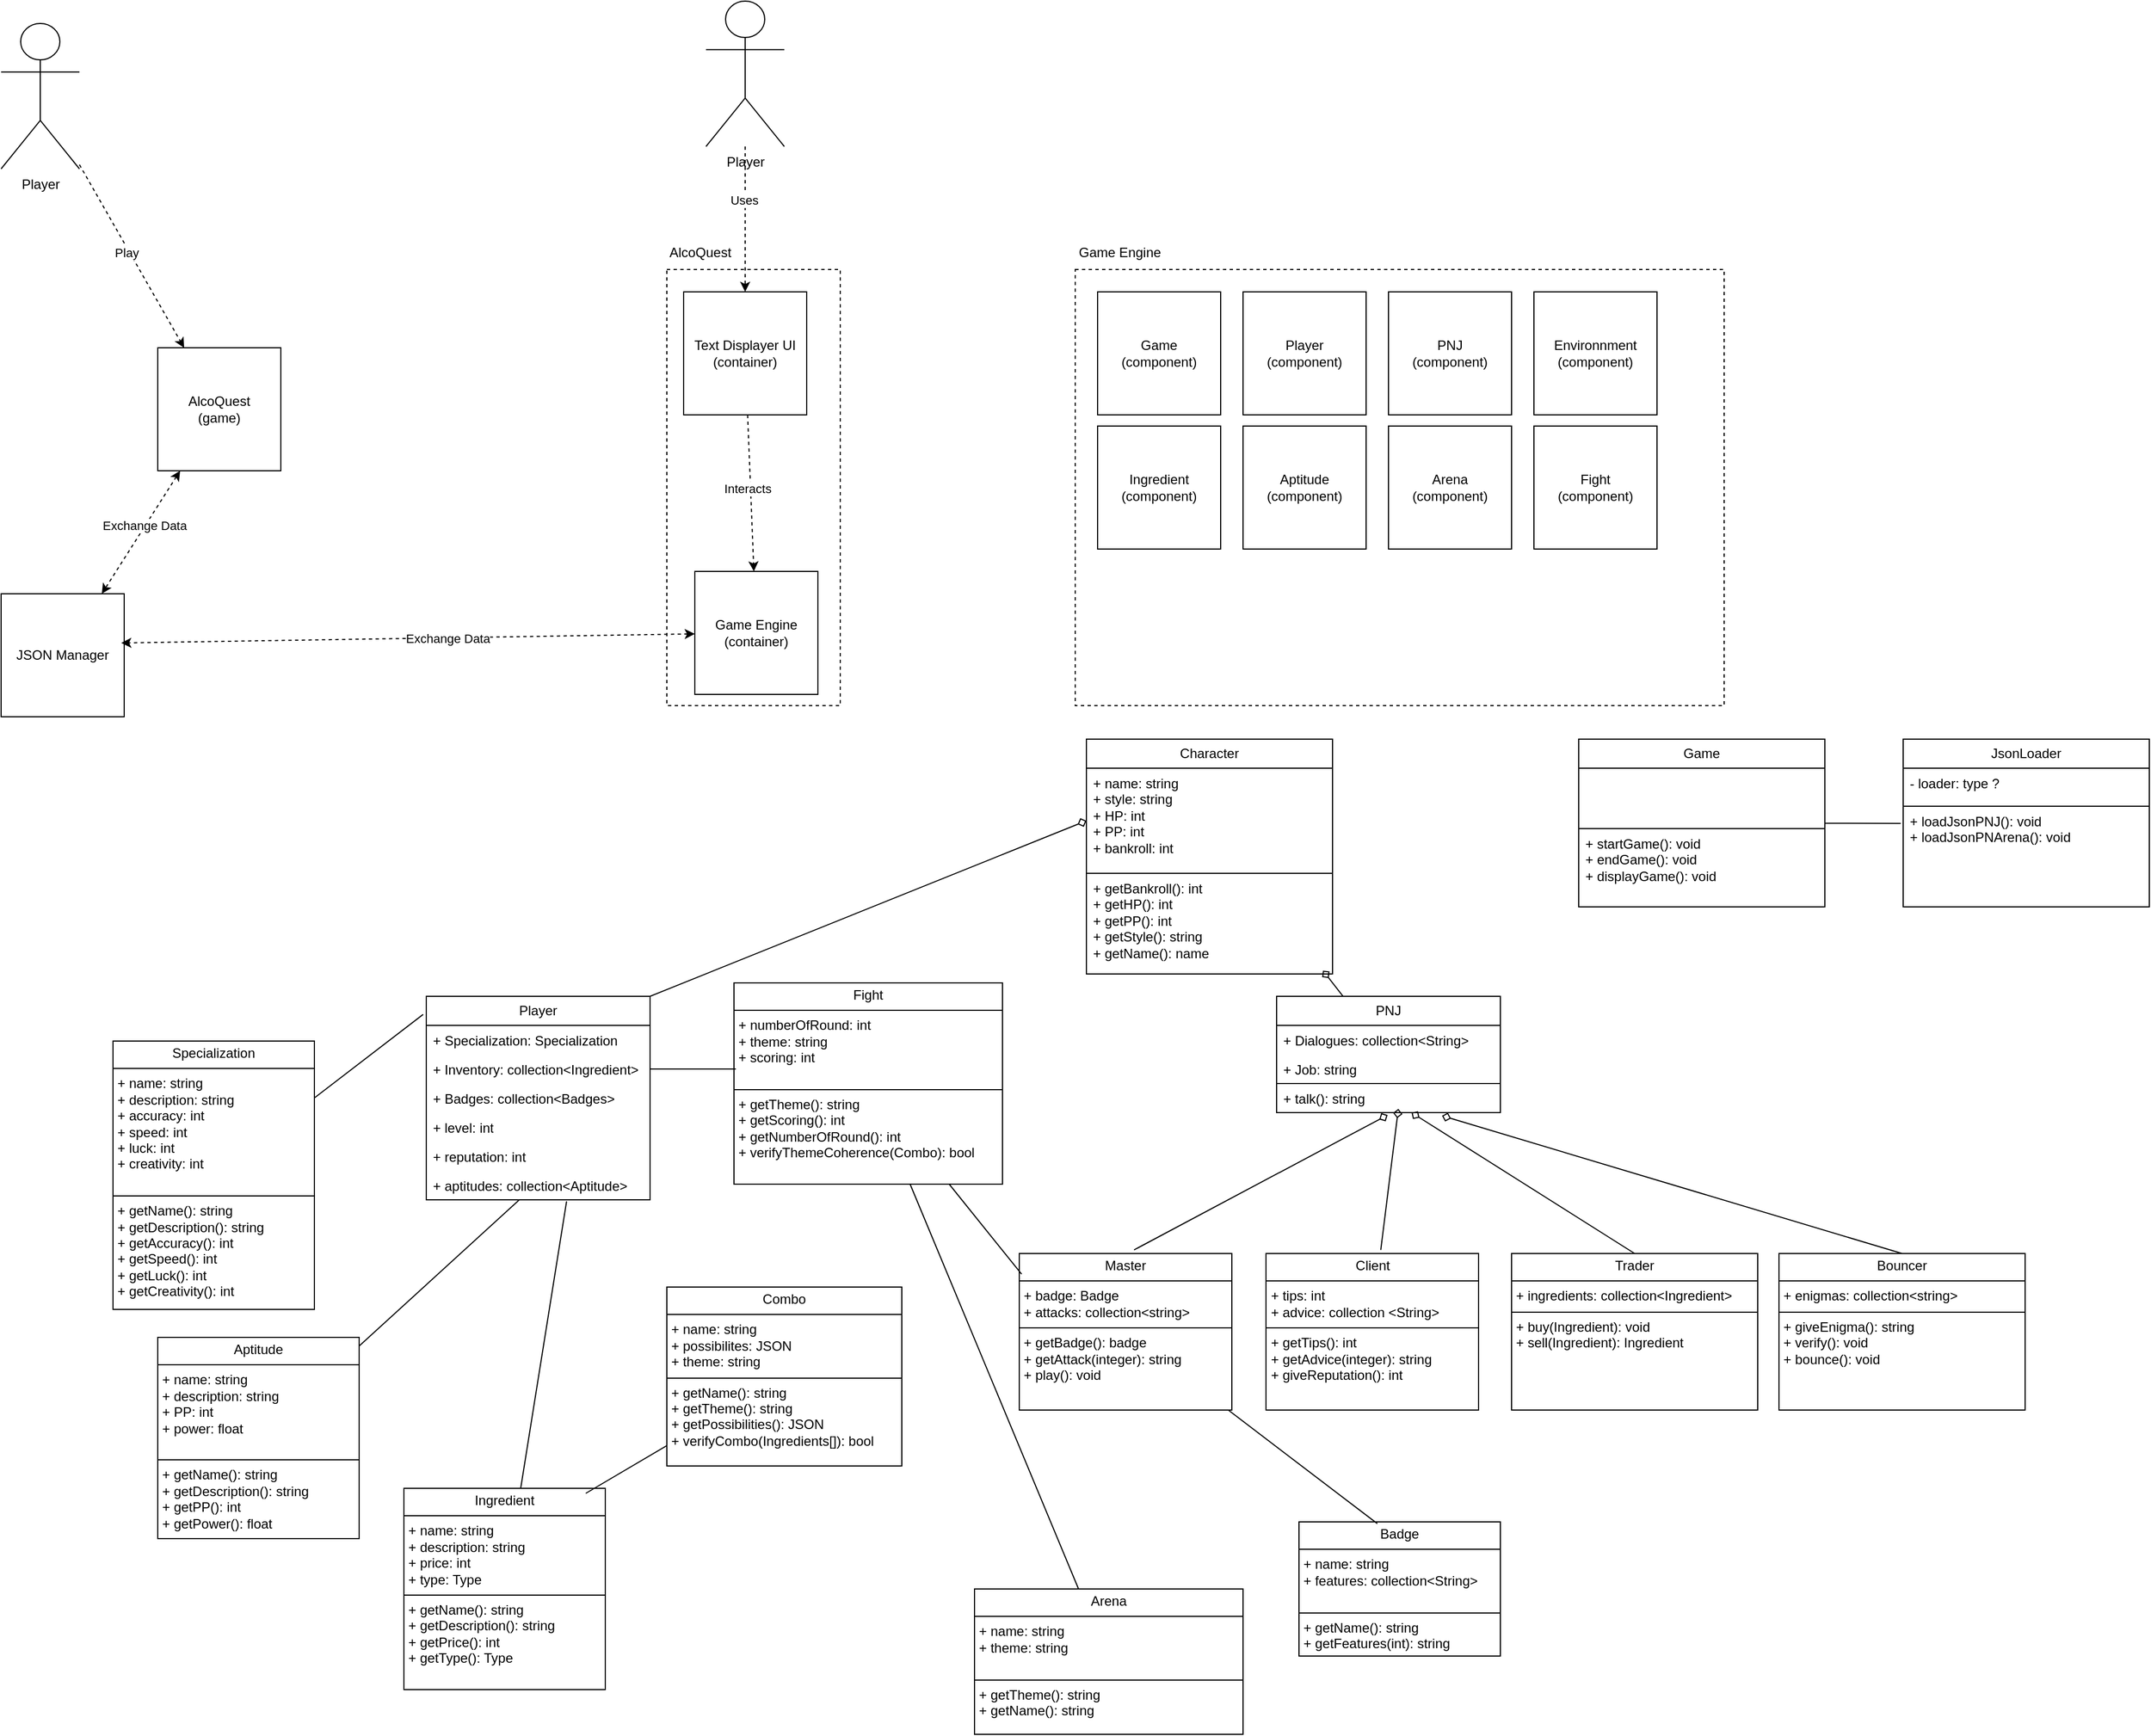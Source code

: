 <mxfile version="26.0.12">
  <diagram name="Page-1" id="5f0bae14-7c28-e335-631c-24af17079c00">
    <mxGraphModel dx="3585" dy="1960" grid="1" gridSize="10" guides="1" tooltips="1" connect="1" arrows="1" fold="1" page="1" pageScale="1" pageWidth="1100" pageHeight="850" background="none" math="0" shadow="0">
      <root>
        <mxCell id="0" />
        <mxCell id="1" parent="0" />
        <mxCell id="gI3xQYmYV_6_grRqF8g4-20" value="" style="rounded=0;whiteSpace=wrap;html=1;dashed=1;fillColor=none;" parent="1" vertex="1">
          <mxGeometry x="765" y="320" width="155" height="390" as="geometry" />
        </mxCell>
        <mxCell id="gI3xQYmYV_6_grRqF8g4-14" style="rounded=0;orthogonalLoop=1;jettySize=auto;html=1;dashed=1;startArrow=classic;startFill=1;" parent="1" source="gI3xQYmYV_6_grRqF8g4-1" target="gI3xQYmYV_6_grRqF8g4-12" edge="1">
          <mxGeometry relative="1" as="geometry" />
        </mxCell>
        <mxCell id="gI3xQYmYV_6_grRqF8g4-17" value="Exchange Data" style="edgeLabel;html=1;align=center;verticalAlign=middle;resizable=0;points=[];" parent="gI3xQYmYV_6_grRqF8g4-14" vertex="1" connectable="0">
          <mxGeometry x="-0.111" y="-1" relative="1" as="geometry">
            <mxPoint as="offset" />
          </mxGeometry>
        </mxCell>
        <mxCell id="gI3xQYmYV_6_grRqF8g4-16" style="rounded=0;orthogonalLoop=1;jettySize=auto;html=1;entryX=0.5;entryY=0;entryDx=0;entryDy=0;dashed=1;" parent="1" source="gI3xQYmYV_6_grRqF8g4-19" target="gI3xQYmYV_6_grRqF8g4-15" edge="1">
          <mxGeometry relative="1" as="geometry" />
        </mxCell>
        <mxCell id="gI3xQYmYV_6_grRqF8g4-18" value="Uses" style="edgeLabel;html=1;align=center;verticalAlign=middle;resizable=0;points=[];" parent="gI3xQYmYV_6_grRqF8g4-16" vertex="1" connectable="0">
          <mxGeometry x="-0.272" y="-1" relative="1" as="geometry">
            <mxPoint as="offset" />
          </mxGeometry>
        </mxCell>
        <mxCell id="gI3xQYmYV_6_grRqF8g4-1" value="AlcoQuest&lt;div&gt;(game)&lt;/div&gt;" style="whiteSpace=wrap;html=1;aspect=fixed;" parent="1" vertex="1">
          <mxGeometry x="310" y="390" width="110" height="110" as="geometry" />
        </mxCell>
        <mxCell id="gI3xQYmYV_6_grRqF8g4-6" style="rounded=0;orthogonalLoop=1;jettySize=auto;html=1;dashed=1;" parent="1" source="gI3xQYmYV_6_grRqF8g4-2" target="gI3xQYmYV_6_grRqF8g4-1" edge="1">
          <mxGeometry relative="1" as="geometry" />
        </mxCell>
        <mxCell id="gI3xQYmYV_6_grRqF8g4-9" value="Play" style="edgeLabel;html=1;align=center;verticalAlign=middle;resizable=0;points=[];" parent="gI3xQYmYV_6_grRqF8g4-6" vertex="1" connectable="0">
          <mxGeometry x="-0.061" y="-3" relative="1" as="geometry">
            <mxPoint as="offset" />
          </mxGeometry>
        </mxCell>
        <mxCell id="gI3xQYmYV_6_grRqF8g4-2" value="Player" style="shape=umlActor;verticalLabelPosition=bottom;verticalAlign=top;html=1;fillColor=none;" parent="1" vertex="1">
          <mxGeometry x="170" y="100" width="70" height="130" as="geometry" />
        </mxCell>
        <mxCell id="gI3xQYmYV_6_grRqF8g4-12" value="JSON Manager" style="whiteSpace=wrap;html=1;aspect=fixed;" parent="1" vertex="1">
          <mxGeometry x="170" y="610" width="110" height="110" as="geometry" />
        </mxCell>
        <mxCell id="gI3xQYmYV_6_grRqF8g4-15" value="Text Displayer UI&lt;div&gt;(container)&lt;/div&gt;" style="whiteSpace=wrap;html=1;aspect=fixed;" parent="1" vertex="1">
          <mxGeometry x="780" y="340" width="110" height="110" as="geometry" />
        </mxCell>
        <mxCell id="gI3xQYmYV_6_grRqF8g4-19" value="Player" style="shape=umlActor;verticalLabelPosition=bottom;verticalAlign=top;html=1;fillColor=none;" parent="1" vertex="1">
          <mxGeometry x="800" y="80" width="70" height="130" as="geometry" />
        </mxCell>
        <mxCell id="gI3xQYmYV_6_grRqF8g4-26" value="Game Engine&lt;div&gt;(container)&lt;/div&gt;" style="whiteSpace=wrap;html=1;aspect=fixed;" parent="1" vertex="1">
          <mxGeometry x="790" y="590" width="110" height="110" as="geometry" />
        </mxCell>
        <mxCell id="gI3xQYmYV_6_grRqF8g4-27" value="AlcoQuest" style="text;html=1;align=center;verticalAlign=middle;whiteSpace=wrap;rounded=0;" parent="1" vertex="1">
          <mxGeometry x="765" y="290" width="60" height="30" as="geometry" />
        </mxCell>
        <mxCell id="gI3xQYmYV_6_grRqF8g4-29" style="rounded=0;orthogonalLoop=1;jettySize=auto;html=1;dashed=1;" parent="1" source="gI3xQYmYV_6_grRqF8g4-15" target="gI3xQYmYV_6_grRqF8g4-26" edge="1">
          <mxGeometry relative="1" as="geometry">
            <mxPoint x="910" y="390" as="sourcePoint" />
            <mxPoint x="1004" y="554" as="targetPoint" />
          </mxGeometry>
        </mxCell>
        <mxCell id="gI3xQYmYV_6_grRqF8g4-30" value="Interacts" style="edgeLabel;html=1;align=center;verticalAlign=middle;resizable=0;points=[];" parent="gI3xQYmYV_6_grRqF8g4-29" vertex="1" connectable="0">
          <mxGeometry x="-0.061" y="-3" relative="1" as="geometry">
            <mxPoint as="offset" />
          </mxGeometry>
        </mxCell>
        <mxCell id="gI3xQYmYV_6_grRqF8g4-37" style="rounded=0;orthogonalLoop=1;jettySize=auto;html=1;entryX=0.976;entryY=0.4;entryDx=0;entryDy=0;entryPerimeter=0;dashed=1;startArrow=classic;startFill=1;" parent="1" source="gI3xQYmYV_6_grRqF8g4-26" target="gI3xQYmYV_6_grRqF8g4-12" edge="1">
          <mxGeometry relative="1" as="geometry" />
        </mxCell>
        <mxCell id="gI3xQYmYV_6_grRqF8g4-38" value="Exchange Data" style="edgeLabel;html=1;align=center;verticalAlign=middle;resizable=0;points=[];" parent="gI3xQYmYV_6_grRqF8g4-37" vertex="1" connectable="0">
          <mxGeometry x="-0.138" relative="1" as="geometry">
            <mxPoint as="offset" />
          </mxGeometry>
        </mxCell>
        <mxCell id="gI3xQYmYV_6_grRqF8g4-40" value="" style="rounded=0;whiteSpace=wrap;html=1;dashed=1;fillColor=none;" parent="1" vertex="1">
          <mxGeometry x="1130" y="320" width="580" height="390" as="geometry" />
        </mxCell>
        <mxCell id="gI3xQYmYV_6_grRqF8g4-41" value="Game&lt;div&gt;(component&lt;span style=&quot;background-color: transparent;&quot;&gt;)&lt;/span&gt;&lt;/div&gt;" style="whiteSpace=wrap;html=1;aspect=fixed;" parent="1" vertex="1">
          <mxGeometry x="1150" y="340" width="110" height="110" as="geometry" />
        </mxCell>
        <mxCell id="gI3xQYmYV_6_grRqF8g4-42" value="Game Engine" style="text;html=1;align=center;verticalAlign=middle;whiteSpace=wrap;rounded=0;" parent="1" vertex="1">
          <mxGeometry x="1130" y="290" width="80" height="30" as="geometry" />
        </mxCell>
        <mxCell id="gI3xQYmYV_6_grRqF8g4-44" value="Player&lt;div&gt;(component)&lt;/div&gt;" style="whiteSpace=wrap;html=1;aspect=fixed;" parent="1" vertex="1">
          <mxGeometry x="1280" y="340" width="110" height="110" as="geometry" />
        </mxCell>
        <mxCell id="gI3xQYmYV_6_grRqF8g4-45" value="Aptitude&lt;div&gt;(component&lt;span style=&quot;background-color: transparent;&quot;&gt;)&lt;/span&gt;&lt;/div&gt;" style="whiteSpace=wrap;html=1;aspect=fixed;" parent="1" vertex="1">
          <mxGeometry x="1280" y="460" width="110" height="110" as="geometry" />
        </mxCell>
        <mxCell id="gI3xQYmYV_6_grRqF8g4-46" value="Arena&lt;div&gt;(component&lt;span style=&quot;background-color: transparent;&quot;&gt;)&lt;/span&gt;&lt;/div&gt;" style="whiteSpace=wrap;html=1;aspect=fixed;" parent="1" vertex="1">
          <mxGeometry x="1410" y="460" width="110" height="110" as="geometry" />
        </mxCell>
        <mxCell id="gI3xQYmYV_6_grRqF8g4-47" value="Ingredient&lt;div&gt;(component&lt;span style=&quot;background-color: transparent;&quot;&gt;)&lt;/span&gt;&lt;/div&gt;" style="whiteSpace=wrap;html=1;aspect=fixed;" parent="1" vertex="1">
          <mxGeometry x="1150" y="460" width="110" height="110" as="geometry" />
        </mxCell>
        <mxCell id="gI3xQYmYV_6_grRqF8g4-48" value="PNJ&lt;div&gt;(component)&lt;/div&gt;" style="whiteSpace=wrap;html=1;aspect=fixed;" parent="1" vertex="1">
          <mxGeometry x="1410" y="340" width="110" height="110" as="geometry" />
        </mxCell>
        <mxCell id="gI3xQYmYV_6_grRqF8g4-49" value="Environnment&lt;div&gt;(component)&lt;/div&gt;" style="whiteSpace=wrap;html=1;aspect=fixed;" parent="1" vertex="1">
          <mxGeometry x="1540" y="340" width="110" height="110" as="geometry" />
        </mxCell>
        <mxCell id="gI3xQYmYV_6_grRqF8g4-51" value="Fight&lt;div&gt;(component&lt;span style=&quot;background-color: transparent;&quot;&gt;)&lt;/span&gt;&lt;/div&gt;" style="whiteSpace=wrap;html=1;aspect=fixed;" parent="1" vertex="1">
          <mxGeometry x="1540" y="460" width="110" height="110" as="geometry" />
        </mxCell>
        <mxCell id="HkQwSMn7QL4Rp_1mcgci-23" style="rounded=0;orthogonalLoop=1;jettySize=auto;html=1;endArrow=diamond;endFill=0;entryX=0;entryY=0.5;entryDx=0;entryDy=0;exitX=1;exitY=0;exitDx=0;exitDy=0;" edge="1" parent="1" source="HkQwSMn7QL4Rp_1mcgci-1" target="HkQwSMn7QL4Rp_1mcgci-16">
          <mxGeometry relative="1" as="geometry">
            <mxPoint x="1160" y="805.0" as="targetPoint" />
          </mxGeometry>
        </mxCell>
        <mxCell id="HkQwSMn7QL4Rp_1mcgci-1" value="Player" style="swimlane;fontStyle=0;childLayout=stackLayout;horizontal=1;startSize=26;fillColor=none;horizontalStack=0;resizeParent=1;resizeParentMax=0;resizeLast=0;collapsible=1;marginBottom=0;whiteSpace=wrap;html=1;" vertex="1" parent="1">
          <mxGeometry x="550" y="970" width="200" height="182" as="geometry" />
        </mxCell>
        <mxCell id="HkQwSMn7QL4Rp_1mcgci-3" value="+ Specialization: Specialization" style="text;strokeColor=none;fillColor=none;align=left;verticalAlign=top;spacingLeft=4;spacingRight=4;overflow=hidden;rotatable=0;points=[[0,0.5],[1,0.5]];portConstraint=eastwest;whiteSpace=wrap;html=1;" vertex="1" parent="HkQwSMn7QL4Rp_1mcgci-1">
          <mxGeometry y="26" width="200" height="26" as="geometry" />
        </mxCell>
        <mxCell id="HkQwSMn7QL4Rp_1mcgci-5" value="+ Inventory: collection&amp;lt;Ingredient&amp;gt;" style="text;strokeColor=none;fillColor=none;align=left;verticalAlign=top;spacingLeft=4;spacingRight=4;overflow=hidden;rotatable=0;points=[[0,0.5],[1,0.5]];portConstraint=eastwest;whiteSpace=wrap;html=1;" vertex="1" parent="HkQwSMn7QL4Rp_1mcgci-1">
          <mxGeometry y="52" width="200" height="26" as="geometry" />
        </mxCell>
        <mxCell id="HkQwSMn7QL4Rp_1mcgci-4" value="+ Badges: collection&amp;lt;Badges&amp;gt;" style="text;strokeColor=none;fillColor=none;align=left;verticalAlign=top;spacingLeft=4;spacingRight=4;overflow=hidden;rotatable=0;points=[[0,0.5],[1,0.5]];portConstraint=eastwest;whiteSpace=wrap;html=1;" vertex="1" parent="HkQwSMn7QL4Rp_1mcgci-1">
          <mxGeometry y="78" width="200" height="26" as="geometry" />
        </mxCell>
        <mxCell id="HkQwSMn7QL4Rp_1mcgci-6" value="+ level: int" style="text;strokeColor=none;fillColor=none;align=left;verticalAlign=top;spacingLeft=4;spacingRight=4;overflow=hidden;rotatable=0;points=[[0,0.5],[1,0.5]];portConstraint=eastwest;whiteSpace=wrap;html=1;" vertex="1" parent="HkQwSMn7QL4Rp_1mcgci-1">
          <mxGeometry y="104" width="200" height="26" as="geometry" />
        </mxCell>
        <mxCell id="HkQwSMn7QL4Rp_1mcgci-7" value="+ reputation: int" style="text;strokeColor=none;fillColor=none;align=left;verticalAlign=top;spacingLeft=4;spacingRight=4;overflow=hidden;rotatable=0;points=[[0,0.5],[1,0.5]];portConstraint=eastwest;whiteSpace=wrap;html=1;" vertex="1" parent="HkQwSMn7QL4Rp_1mcgci-1">
          <mxGeometry y="130" width="200" height="26" as="geometry" />
        </mxCell>
        <mxCell id="HkQwSMn7QL4Rp_1mcgci-73" value="+ aptitudes: collection&amp;lt;Aptitude&amp;gt;" style="text;strokeColor=none;fillColor=none;align=left;verticalAlign=top;spacingLeft=4;spacingRight=4;overflow=hidden;rotatable=0;points=[[0,0.5],[1,0.5]];portConstraint=eastwest;whiteSpace=wrap;html=1;" vertex="1" parent="HkQwSMn7QL4Rp_1mcgci-1">
          <mxGeometry y="156" width="200" height="26" as="geometry" />
        </mxCell>
        <mxCell id="HkQwSMn7QL4Rp_1mcgci-8" value="PNJ" style="swimlane;fontStyle=0;childLayout=stackLayout;horizontal=1;startSize=26;fillColor=none;horizontalStack=0;resizeParent=1;resizeParentMax=0;resizeLast=0;collapsible=1;marginBottom=0;whiteSpace=wrap;html=1;" vertex="1" parent="1">
          <mxGeometry x="1310" y="970" width="200" height="104" as="geometry" />
        </mxCell>
        <mxCell id="HkQwSMn7QL4Rp_1mcgci-10" value="+ Dialogues: collection&amp;lt;String&amp;gt;" style="text;strokeColor=none;fillColor=none;align=left;verticalAlign=top;spacingLeft=4;spacingRight=4;overflow=hidden;rotatable=0;points=[[0,0.5],[1,0.5]];portConstraint=eastwest;whiteSpace=wrap;html=1;" vertex="1" parent="HkQwSMn7QL4Rp_1mcgci-8">
          <mxGeometry y="26" width="200" height="26" as="geometry" />
        </mxCell>
        <mxCell id="HkQwSMn7QL4Rp_1mcgci-48" value="+ Job: string" style="text;strokeColor=none;fillColor=none;align=left;verticalAlign=top;spacingLeft=4;spacingRight=4;overflow=hidden;rotatable=0;points=[[0,0.5],[1,0.5]];portConstraint=eastwest;whiteSpace=wrap;html=1;" vertex="1" parent="HkQwSMn7QL4Rp_1mcgci-8">
          <mxGeometry y="52" width="200" height="26" as="geometry" />
        </mxCell>
        <mxCell id="HkQwSMn7QL4Rp_1mcgci-11" value="+ talk(): string" style="text;strokeColor=default;fillColor=none;align=left;verticalAlign=top;spacingLeft=4;spacingRight=4;overflow=hidden;rotatable=0;points=[[0,0.5],[1,0.5]];portConstraint=eastwest;whiteSpace=wrap;html=1;" vertex="1" parent="HkQwSMn7QL4Rp_1mcgci-8">
          <mxGeometry y="78" width="200" height="26" as="geometry" />
        </mxCell>
        <mxCell id="HkQwSMn7QL4Rp_1mcgci-15" value="Character" style="swimlane;fontStyle=0;childLayout=stackLayout;horizontal=1;startSize=26;fillColor=none;horizontalStack=0;resizeParent=1;resizeParentMax=0;resizeLast=0;collapsible=1;marginBottom=0;whiteSpace=wrap;html=1;" vertex="1" parent="1">
          <mxGeometry x="1140" y="740" width="220" height="210" as="geometry" />
        </mxCell>
        <mxCell id="HkQwSMn7QL4Rp_1mcgci-16" value="+ name: string&lt;div&gt;+ style: string&lt;br&gt;&lt;/div&gt;&lt;div&gt;+ HP: int&lt;br&gt;&lt;/div&gt;&lt;div&gt;+ PP: int&lt;br&gt;&lt;/div&gt;&lt;div&gt;+ bankroll: int&lt;br&gt;&lt;/div&gt;" style="text;strokeColor=none;fillColor=none;align=left;verticalAlign=top;spacingLeft=4;spacingRight=4;overflow=hidden;rotatable=0;points=[[0,0.5],[1,0.5]];portConstraint=eastwest;whiteSpace=wrap;html=1;" vertex="1" parent="HkQwSMn7QL4Rp_1mcgci-15">
          <mxGeometry y="26" width="220" height="94" as="geometry" />
        </mxCell>
        <mxCell id="HkQwSMn7QL4Rp_1mcgci-62" value="+ getBankroll(): int&lt;div&gt;+ getHP(): int&lt;br&gt;&lt;/div&gt;&lt;div&gt;+ getPP(): int&lt;br&gt;&lt;/div&gt;&lt;div&gt;+ getStyle(): string&lt;br&gt;&lt;/div&gt;&lt;div&gt;+ getName(): name&lt;br&gt;&lt;/div&gt;" style="text;strokeColor=default;fillColor=none;align=left;verticalAlign=top;spacingLeft=4;spacingRight=4;overflow=hidden;rotatable=0;points=[[0,0.5],[1,0.5]];portConstraint=eastwest;whiteSpace=wrap;html=1;" vertex="1" parent="HkQwSMn7QL4Rp_1mcgci-15">
          <mxGeometry y="120" width="220" height="90" as="geometry" />
        </mxCell>
        <mxCell id="HkQwSMn7QL4Rp_1mcgci-25" style="rounded=0;orthogonalLoop=1;jettySize=auto;html=1;endArrow=diamond;endFill=0;entryX=0.961;entryY=0.967;entryDx=0;entryDy=0;entryPerimeter=0;" edge="1" parent="1" source="HkQwSMn7QL4Rp_1mcgci-8" target="HkQwSMn7QL4Rp_1mcgci-62">
          <mxGeometry relative="1" as="geometry">
            <mxPoint x="1360" y="900" as="targetPoint" />
          </mxGeometry>
        </mxCell>
        <mxCell id="HkQwSMn7QL4Rp_1mcgci-29" style="rounded=0;orthogonalLoop=1;jettySize=auto;html=1;entryX=0.496;entryY=1.082;entryDx=0;entryDy=0;entryPerimeter=0;endArrow=diamond;endFill=0;exitX=0.54;exitY=-0.023;exitDx=0;exitDy=0;exitPerimeter=0;" edge="1" parent="1" source="HkQwSMn7QL4Rp_1mcgci-42" target="HkQwSMn7QL4Rp_1mcgci-11">
          <mxGeometry relative="1" as="geometry">
            <mxPoint x="1247.847" y="1197" as="sourcePoint" />
          </mxGeometry>
        </mxCell>
        <mxCell id="HkQwSMn7QL4Rp_1mcgci-42" value="&lt;p style=&quot;margin:0px;margin-top:4px;text-align:center;&quot;&gt;Master&lt;/p&gt;&lt;hr size=&quot;1&quot; style=&quot;border-style:solid;&quot;&gt;&lt;p style=&quot;margin:0px;margin-left:4px;&quot;&gt;+ badge: Badge&lt;br&gt;+ attacks: collection&amp;lt;string&amp;gt;&lt;/p&gt;&lt;hr size=&quot;1&quot; style=&quot;border-style:solid;&quot;&gt;&lt;p style=&quot;margin:0px;margin-left:4px;&quot;&gt;+ getBadge(): badge&lt;br&gt;+ getAttack(integer): string&lt;/p&gt;&lt;p style=&quot;margin:0px;margin-left:4px;&quot;&gt;+ play(): void&lt;/p&gt;" style="verticalAlign=top;align=left;overflow=fill;html=1;whiteSpace=wrap;" vertex="1" parent="1">
          <mxGeometry x="1080" y="1200" width="190" height="140" as="geometry" />
        </mxCell>
        <mxCell id="HkQwSMn7QL4Rp_1mcgci-43" style="rounded=0;orthogonalLoop=1;jettySize=auto;html=1;entryX=0.544;entryY=0.871;entryDx=0;entryDy=0;entryPerimeter=0;endArrow=diamond;endFill=0;exitX=0.54;exitY=-0.023;exitDx=0;exitDy=0;exitPerimeter=0;" edge="1" parent="1" source="HkQwSMn7QL4Rp_1mcgci-44" target="HkQwSMn7QL4Rp_1mcgci-11">
          <mxGeometry relative="1" as="geometry">
            <mxPoint x="1468.347" y="1197" as="sourcePoint" />
            <mxPoint x="1629.5" y="1050" as="targetPoint" />
          </mxGeometry>
        </mxCell>
        <mxCell id="HkQwSMn7QL4Rp_1mcgci-44" value="&lt;p style=&quot;margin:0px;margin-top:4px;text-align:center;&quot;&gt;Client&lt;/p&gt;&lt;hr size=&quot;1&quot; style=&quot;border-style:solid;&quot;&gt;&lt;p style=&quot;margin:0px;margin-left:4px;&quot;&gt;+ tips: int&lt;br&gt;+ advice: collection &amp;lt;String&amp;gt;&lt;/p&gt;&lt;hr size=&quot;1&quot; style=&quot;border-style:solid;&quot;&gt;&lt;p style=&quot;margin:0px;margin-left:4px;&quot;&gt;+ getTips(): int&lt;br&gt;+ getAdvice(integer): string&lt;/p&gt;&lt;p style=&quot;margin:0px;margin-left:4px;&quot;&gt;+ giveReputation(): int&lt;/p&gt;" style="verticalAlign=top;align=left;overflow=fill;html=1;whiteSpace=wrap;" vertex="1" parent="1">
          <mxGeometry x="1300.5" y="1200" width="190" height="140" as="geometry" />
        </mxCell>
        <mxCell id="HkQwSMn7QL4Rp_1mcgci-49" value="&lt;p style=&quot;margin:0px;margin-top:4px;text-align:center;&quot;&gt;Trader&lt;/p&gt;&lt;hr size=&quot;1&quot; style=&quot;border-style:solid;&quot;&gt;&lt;p style=&quot;margin:0px;margin-left:4px;&quot;&gt;+ ingredients: collection&amp;lt;Ingredient&amp;gt;&lt;br&gt;&lt;/p&gt;&lt;hr size=&quot;1&quot; style=&quot;border-style:solid;&quot;&gt;&lt;p style=&quot;margin:0px;margin-left:4px;&quot;&gt;+ buy(Ingredient): void&lt;br&gt;+ sell(Ingredient): Ingredient&lt;br&gt;&lt;/p&gt;" style="verticalAlign=top;align=left;overflow=fill;html=1;whiteSpace=wrap;" vertex="1" parent="1">
          <mxGeometry x="1520" y="1200" width="220" height="140" as="geometry" />
        </mxCell>
        <mxCell id="HkQwSMn7QL4Rp_1mcgci-50" style="rounded=0;orthogonalLoop=1;jettySize=auto;html=1;endArrow=diamond;endFill=0;exitX=0.5;exitY=0;exitDx=0;exitDy=0;" edge="1" parent="1" source="HkQwSMn7QL4Rp_1mcgci-49" target="HkQwSMn7QL4Rp_1mcgci-11">
          <mxGeometry relative="1" as="geometry">
            <mxPoint x="1630" y="1177" as="sourcePoint" />
            <mxPoint x="1637" y="1056" as="targetPoint" />
          </mxGeometry>
        </mxCell>
        <mxCell id="HkQwSMn7QL4Rp_1mcgci-52" value="&lt;p style=&quot;margin:0px;margin-top:4px;text-align:center;&quot;&gt;Bouncer&lt;/p&gt;&lt;hr size=&quot;1&quot; style=&quot;border-style:solid;&quot;&gt;&lt;p style=&quot;margin:0px;margin-left:4px;&quot;&gt;+ enigmas: collection&amp;lt;string&amp;gt;&lt;br&gt;&lt;/p&gt;&lt;hr size=&quot;1&quot; style=&quot;border-style:solid;&quot;&gt;&lt;p style=&quot;margin:0px;margin-left:4px;&quot;&gt;+ giveEnigma(): string&lt;br&gt;+ verify(): void&lt;br&gt;&lt;/p&gt;&lt;p style=&quot;margin:0px;margin-left:4px;&quot;&gt;+ bounce(): void&lt;/p&gt;" style="verticalAlign=top;align=left;overflow=fill;html=1;whiteSpace=wrap;" vertex="1" parent="1">
          <mxGeometry x="1759" y="1200" width="220" height="140" as="geometry" />
        </mxCell>
        <mxCell id="HkQwSMn7QL4Rp_1mcgci-53" style="rounded=0;orthogonalLoop=1;jettySize=auto;html=1;endArrow=diamond;endFill=0;exitX=0.5;exitY=0;exitDx=0;exitDy=0;entryX=0.739;entryY=1.108;entryDx=0;entryDy=0;entryPerimeter=0;" edge="1" parent="1" source="HkQwSMn7QL4Rp_1mcgci-52" target="HkQwSMn7QL4Rp_1mcgci-11">
          <mxGeometry relative="1" as="geometry">
            <mxPoint x="1869" y="1177" as="sourcePoint" />
            <mxPoint x="1670" y="1074" as="targetPoint" />
          </mxGeometry>
        </mxCell>
        <mxCell id="HkQwSMn7QL4Rp_1mcgci-68" style="rounded=0;orthogonalLoop=1;jettySize=auto;html=1;endArrow=none;startFill=0;entryX=0.627;entryY=1.05;entryDx=0;entryDy=0;entryPerimeter=0;" edge="1" parent="1" source="HkQwSMn7QL4Rp_1mcgci-54" target="HkQwSMn7QL4Rp_1mcgci-73">
          <mxGeometry relative="1" as="geometry">
            <mxPoint x="650" y="1160" as="targetPoint" />
          </mxGeometry>
        </mxCell>
        <mxCell id="HkQwSMn7QL4Rp_1mcgci-54" value="&lt;p style=&quot;margin:0px;margin-top:4px;text-align:center;&quot;&gt;Ingredient&lt;/p&gt;&lt;hr size=&quot;1&quot; style=&quot;border-style:solid;&quot;&gt;&lt;p style=&quot;margin:0px;margin-left:4px;&quot;&gt;+ name: string&lt;br&gt;+ description: string&lt;/p&gt;&lt;p style=&quot;margin:0px;margin-left:4px;&quot;&gt;+ price: int&lt;/p&gt;&lt;p style=&quot;margin:0px;margin-left:4px;&quot;&gt;+ type: Type&lt;/p&gt;&lt;hr size=&quot;1&quot; style=&quot;border-style:solid;&quot;&gt;&lt;p style=&quot;margin:0px;margin-left:4px;&quot;&gt;+ getName(): string&lt;br&gt;+ getDescription(): string&lt;/p&gt;&lt;p style=&quot;margin:0px;margin-left:4px;&quot;&gt;+ getPrice(): int&lt;/p&gt;&lt;p style=&quot;margin:0px;margin-left:4px;&quot;&gt;+ getType(): Type&lt;/p&gt;" style="verticalAlign=top;align=left;overflow=fill;html=1;whiteSpace=wrap;" vertex="1" parent="1">
          <mxGeometry x="530" y="1410" width="180" height="180" as="geometry" />
        </mxCell>
        <mxCell id="HkQwSMn7QL4Rp_1mcgci-55" value="&lt;p style=&quot;margin:0px;margin-top:4px;text-align:center;&quot;&gt;Combo&lt;/p&gt;&lt;hr size=&quot;1&quot; style=&quot;border-style:solid;&quot;&gt;&lt;p style=&quot;margin:0px;margin-left:4px;&quot;&gt;+ name: string&lt;br&gt;+ possibilites: JSON&lt;/p&gt;&lt;p style=&quot;margin:0px;margin-left:4px;&quot;&gt;+ theme: string&lt;/p&gt;&lt;hr size=&quot;1&quot; style=&quot;border-style:solid;&quot;&gt;&lt;p style=&quot;margin:0px;margin-left:4px;&quot;&gt;+ getName(): string&lt;/p&gt;&lt;p style=&quot;margin:0px;margin-left:4px;&quot;&gt;+ getTheme(): string&lt;br&gt;+ getPossibilities(): JSON&lt;/p&gt;&lt;p style=&quot;margin:0px;margin-left:4px;&quot;&gt;+ verifyCombo(Ingredients[]): bool&lt;br&gt;&lt;/p&gt;" style="verticalAlign=top;align=left;overflow=fill;html=1;whiteSpace=wrap;" vertex="1" parent="1">
          <mxGeometry x="765" y="1230" width="210" height="160" as="geometry" />
        </mxCell>
        <mxCell id="HkQwSMn7QL4Rp_1mcgci-56" value="&lt;p style=&quot;margin:0px;margin-top:4px;text-align:center;&quot;&gt;Aptitude&lt;br&gt;&lt;/p&gt;&lt;hr size=&quot;1&quot; style=&quot;border-style:solid;&quot;&gt;&lt;p style=&quot;margin:0px;margin-left:4px;&quot;&gt;+ name: string&lt;br&gt;+ description: string&lt;br&gt;&lt;/p&gt;&lt;p style=&quot;margin:0px;margin-left:4px;&quot;&gt;+ PP: int&lt;/p&gt;&lt;p style=&quot;margin:0px;margin-left:4px;&quot;&gt;+ power: float&lt;/p&gt;&lt;p style=&quot;margin:0px;margin-left:4px;&quot;&gt;&lt;br&gt;&lt;/p&gt;&lt;hr size=&quot;1&quot; style=&quot;border-style:solid;&quot;&gt;&lt;p style=&quot;margin:0px;margin-left:4px;&quot;&gt;+ getName(): string&lt;br&gt;+ getDescription(): string&lt;br&gt;&lt;/p&gt;&lt;p style=&quot;margin:0px;margin-left:4px;&quot;&gt;+ getPP(): int&lt;/p&gt;&lt;p style=&quot;margin:0px;margin-left:4px;&quot;&gt;+ getPower(): float&lt;/p&gt;&lt;p style=&quot;margin:0px;margin-left:4px;&quot;&gt;&lt;br&gt;&lt;/p&gt;" style="verticalAlign=top;align=left;overflow=fill;html=1;whiteSpace=wrap;" vertex="1" parent="1">
          <mxGeometry x="310" y="1275" width="180" height="180" as="geometry" />
        </mxCell>
        <mxCell id="HkQwSMn7QL4Rp_1mcgci-57" value="&lt;p style=&quot;margin:0px;margin-top:4px;text-align:center;&quot;&gt;Fight&lt;br&gt;&lt;/p&gt;&lt;hr size=&quot;1&quot; style=&quot;border-style:solid;&quot;&gt;&lt;p style=&quot;margin:0px;margin-left:4px;&quot;&gt;+ numberOfRound: int&lt;br&gt;+ theme: string&lt;br&gt;&lt;/p&gt;&lt;p style=&quot;margin:0px;margin-left:4px;&quot;&gt;+ scoring: int&lt;/p&gt;&lt;p style=&quot;margin:0px;margin-left:4px;&quot;&gt;&lt;br&gt;&lt;/p&gt;&lt;hr size=&quot;1&quot; style=&quot;border-style:solid;&quot;&gt;&lt;p style=&quot;margin:0px;margin-left:4px;&quot;&gt;+ getTheme(): string&lt;br&gt;+ getS&lt;span style=&quot;background-color: transparent;&quot;&gt;coring&lt;/span&gt;&lt;span style=&quot;background-color: transparent;&quot;&gt;(): int&lt;/span&gt;&lt;/p&gt;&lt;p style=&quot;margin:0px;margin-left:4px;&quot;&gt;+ getN&lt;span style=&quot;background-color: transparent;&quot;&gt;umberOfRound&lt;/span&gt;&lt;span style=&quot;background-color: transparent;&quot;&gt;(): int&lt;/span&gt;&lt;/p&gt;&lt;p style=&quot;margin:0px;margin-left:4px;&quot;&gt;&lt;span style=&quot;background-color: transparent;&quot;&gt;+ verifyThemeCoherence(Combo): bool&lt;/span&gt;&lt;/p&gt;&lt;p style=&quot;margin:0px;margin-left:4px;&quot;&gt;&lt;span style=&quot;background-color: transparent;&quot;&gt;&lt;br&gt;&lt;/span&gt;&lt;/p&gt;" style="verticalAlign=top;align=left;overflow=fill;html=1;whiteSpace=wrap;" vertex="1" parent="1">
          <mxGeometry x="825" y="958" width="240" height="180" as="geometry" />
        </mxCell>
        <mxCell id="HkQwSMn7QL4Rp_1mcgci-64" style="rounded=0;orthogonalLoop=1;jettySize=auto;html=1;endArrow=none;startFill=0;" edge="1" parent="1" source="HkQwSMn7QL4Rp_1mcgci-58" target="HkQwSMn7QL4Rp_1mcgci-57">
          <mxGeometry relative="1" as="geometry">
            <mxPoint x="860.0" y="1190" as="targetPoint" />
          </mxGeometry>
        </mxCell>
        <mxCell id="HkQwSMn7QL4Rp_1mcgci-58" value="&lt;p style=&quot;margin:0px;margin-top:4px;text-align:center;&quot;&gt;Arena&lt;br&gt;&lt;/p&gt;&lt;hr size=&quot;1&quot; style=&quot;border-style:solid;&quot;&gt;&lt;p style=&quot;margin:0px;margin-left:4px;&quot;&gt;+ name: string&lt;br&gt;&lt;/p&gt;&lt;p style=&quot;margin:0px;margin-left:4px;&quot;&gt;+ theme: string&lt;/p&gt;&lt;p style=&quot;margin:0px;margin-left:4px;&quot;&gt;&lt;br&gt;&lt;/p&gt;&lt;hr size=&quot;1&quot; style=&quot;border-style:solid;&quot;&gt;&lt;p style=&quot;margin:0px;margin-left:4px;&quot;&gt;+ getTheme(): string&lt;/p&gt;&lt;p style=&quot;margin:0px;margin-left:4px;&quot;&gt;+ getName(): string&lt;span style=&quot;background-color: transparent;&quot;&gt;&lt;br&gt;&lt;/span&gt;&lt;/p&gt;" style="verticalAlign=top;align=left;overflow=fill;html=1;whiteSpace=wrap;" vertex="1" parent="1">
          <mxGeometry x="1040" y="1500" width="240" height="130" as="geometry" />
        </mxCell>
        <mxCell id="HkQwSMn7QL4Rp_1mcgci-59" style="edgeStyle=orthogonalEdgeStyle;rounded=0;orthogonalLoop=1;jettySize=auto;html=1;entryX=0.007;entryY=0.428;entryDx=0;entryDy=0;entryPerimeter=0;endArrow=none;startFill=0;" edge="1" parent="1" source="HkQwSMn7QL4Rp_1mcgci-5" target="HkQwSMn7QL4Rp_1mcgci-57">
          <mxGeometry relative="1" as="geometry" />
        </mxCell>
        <mxCell id="HkQwSMn7QL4Rp_1mcgci-60" style="rounded=0;orthogonalLoop=1;jettySize=auto;html=1;entryX=0.011;entryY=0.132;entryDx=0;entryDy=0;entryPerimeter=0;endArrow=none;startFill=0;" edge="1" parent="1" source="HkQwSMn7QL4Rp_1mcgci-57" target="HkQwSMn7QL4Rp_1mcgci-42">
          <mxGeometry relative="1" as="geometry" />
        </mxCell>
        <mxCell id="HkQwSMn7QL4Rp_1mcgci-61" style="rounded=0;orthogonalLoop=1;jettySize=auto;html=1;entryX=0.415;entryY=1.005;entryDx=0;entryDy=0;entryPerimeter=0;endArrow=none;startFill=0;" edge="1" parent="1" source="HkQwSMn7QL4Rp_1mcgci-56" target="HkQwSMn7QL4Rp_1mcgci-73">
          <mxGeometry relative="1" as="geometry" />
        </mxCell>
        <mxCell id="HkQwSMn7QL4Rp_1mcgci-69" style="rounded=0;orthogonalLoop=1;jettySize=auto;html=1;entryX=0.903;entryY=0.025;entryDx=0;entryDy=0;entryPerimeter=0;endArrow=none;startFill=0;" edge="1" parent="1" source="HkQwSMn7QL4Rp_1mcgci-55" target="HkQwSMn7QL4Rp_1mcgci-54">
          <mxGeometry relative="1" as="geometry" />
        </mxCell>
        <mxCell id="HkQwSMn7QL4Rp_1mcgci-70" value="&lt;p style=&quot;margin:0px;margin-top:4px;text-align:center;&quot;&gt;Badge&lt;br&gt;&lt;/p&gt;&lt;hr size=&quot;1&quot; style=&quot;border-style:solid;&quot;&gt;&lt;p style=&quot;margin:0px;margin-left:4px;&quot;&gt;+ name: string&lt;br&gt;+ features: collection&amp;lt;String&amp;gt;&lt;/p&gt;&lt;p style=&quot;margin:0px;margin-left:4px;&quot;&gt;&lt;br&gt;&lt;/p&gt;&lt;hr size=&quot;1&quot; style=&quot;border-style:solid;&quot;&gt;&lt;p style=&quot;margin:0px;margin-left:4px;&quot;&gt;+ getName(): string&lt;br&gt;+ getFeatures(int): string&lt;/p&gt;&lt;p style=&quot;margin:0px;margin-left:4px;&quot;&gt;&lt;br&gt;&lt;/p&gt;" style="verticalAlign=top;align=left;overflow=fill;html=1;whiteSpace=wrap;" vertex="1" parent="1">
          <mxGeometry x="1330" y="1440" width="180" height="120" as="geometry" />
        </mxCell>
        <mxCell id="HkQwSMn7QL4Rp_1mcgci-71" style="rounded=0;orthogonalLoop=1;jettySize=auto;html=1;entryX=0.389;entryY=0.013;entryDx=0;entryDy=0;entryPerimeter=0;endArrow=none;startFill=0;" edge="1" parent="1" source="HkQwSMn7QL4Rp_1mcgci-42" target="HkQwSMn7QL4Rp_1mcgci-70">
          <mxGeometry relative="1" as="geometry" />
        </mxCell>
        <mxCell id="HkQwSMn7QL4Rp_1mcgci-72" value="&lt;p style=&quot;margin:0px;margin-top:4px;text-align:center;&quot;&gt;Specialization&lt;br&gt;&lt;/p&gt;&lt;hr size=&quot;1&quot; style=&quot;border-style:solid;&quot;&gt;&lt;p style=&quot;margin:0px;margin-left:4px;&quot;&gt;+ name: string&lt;br&gt;+ description: string&lt;br&gt;&lt;/p&gt;&lt;p style=&quot;margin:0px;margin-left:4px;&quot;&gt;+ accuracy: int&lt;/p&gt;&lt;p style=&quot;margin:0px;margin-left:4px;&quot;&gt;+ speed: int&lt;/p&gt;&lt;p style=&quot;margin:0px;margin-left:4px;&quot;&gt;+ luck: int&lt;/p&gt;&lt;p style=&quot;margin:0px;margin-left:4px;&quot;&gt;+ creativity: int&lt;/p&gt;&lt;p style=&quot;margin:0px;margin-left:4px;&quot;&gt;&lt;br&gt;&lt;/p&gt;&lt;hr size=&quot;1&quot; style=&quot;border-style:solid;&quot;&gt;&lt;p style=&quot;margin:0px;margin-left:4px;&quot;&gt;+ getName(): string&lt;br&gt;+ getDescription(): string&lt;br&gt;&lt;/p&gt;&lt;p style=&quot;margin:0px;margin-left:4px;&quot;&gt;+ getA&lt;span style=&quot;background-color: transparent;&quot;&gt;ccuracy&lt;/span&gt;&lt;span style=&quot;background-color: transparent;&quot;&gt;(): int&lt;/span&gt;&lt;/p&gt;&lt;p style=&quot;margin:0px;margin-left:4px;&quot;&gt;+ getSpeed(): int&lt;/p&gt;&lt;p style=&quot;margin: 0px 0px 0px 4px;&quot;&gt;+ getLuck(): int&lt;/p&gt;&lt;p style=&quot;margin: 0px 0px 0px 4px;&quot;&gt;+ getCreativity(): int&lt;/p&gt;&lt;p style=&quot;margin:0px;margin-left:4px;&quot;&gt;&lt;br&gt;&lt;/p&gt;" style="verticalAlign=top;align=left;overflow=fill;html=1;whiteSpace=wrap;" vertex="1" parent="1">
          <mxGeometry x="270" y="1010" width="180" height="240" as="geometry" />
        </mxCell>
        <mxCell id="HkQwSMn7QL4Rp_1mcgci-74" style="rounded=0;orthogonalLoop=1;jettySize=auto;html=1;entryX=-0.014;entryY=0.089;entryDx=0;entryDy=0;entryPerimeter=0;endArrow=none;startFill=0;" edge="1" parent="1" source="HkQwSMn7QL4Rp_1mcgci-72" target="HkQwSMn7QL4Rp_1mcgci-1">
          <mxGeometry relative="1" as="geometry" />
        </mxCell>
        <mxCell id="HkQwSMn7QL4Rp_1mcgci-75" value="Game" style="swimlane;fontStyle=0;childLayout=stackLayout;horizontal=1;startSize=26;fillColor=none;horizontalStack=0;resizeParent=1;resizeParentMax=0;resizeLast=0;collapsible=1;marginBottom=0;whiteSpace=wrap;html=1;" vertex="1" parent="1">
          <mxGeometry x="1580" y="740" width="220" height="150" as="geometry" />
        </mxCell>
        <mxCell id="HkQwSMn7QL4Rp_1mcgci-76" value="&lt;div&gt;&lt;br&gt;&lt;/div&gt;" style="text;strokeColor=none;fillColor=none;align=left;verticalAlign=top;spacingLeft=4;spacingRight=4;overflow=hidden;rotatable=0;points=[[0,0.5],[1,0.5]];portConstraint=eastwest;whiteSpace=wrap;html=1;" vertex="1" parent="HkQwSMn7QL4Rp_1mcgci-75">
          <mxGeometry y="26" width="220" height="54" as="geometry" />
        </mxCell>
        <mxCell id="HkQwSMn7QL4Rp_1mcgci-77" value="+ startGame(): void&lt;div&gt;+ endGame(): void&lt;br&gt;&lt;/div&gt;&lt;div&gt;+ displayGame(): void&lt;/div&gt;" style="text;strokeColor=default;fillColor=none;align=left;verticalAlign=top;spacingLeft=4;spacingRight=4;overflow=hidden;rotatable=0;points=[[0,0.5],[1,0.5]];portConstraint=eastwest;whiteSpace=wrap;html=1;" vertex="1" parent="HkQwSMn7QL4Rp_1mcgci-75">
          <mxGeometry y="80" width="220" height="70" as="geometry" />
        </mxCell>
        <mxCell id="HkQwSMn7QL4Rp_1mcgci-78" value="JsonLoader" style="swimlane;fontStyle=0;childLayout=stackLayout;horizontal=1;startSize=26;fillColor=none;horizontalStack=0;resizeParent=1;resizeParentMax=0;resizeLast=0;collapsible=1;marginBottom=0;whiteSpace=wrap;html=1;" vertex="1" parent="1">
          <mxGeometry x="1870" y="740" width="220" height="150" as="geometry" />
        </mxCell>
        <mxCell id="HkQwSMn7QL4Rp_1mcgci-79" value="- loader: type ?" style="text;strokeColor=none;fillColor=none;align=left;verticalAlign=top;spacingLeft=4;spacingRight=4;overflow=hidden;rotatable=0;points=[[0,0.5],[1,0.5]];portConstraint=eastwest;whiteSpace=wrap;html=1;" vertex="1" parent="HkQwSMn7QL4Rp_1mcgci-78">
          <mxGeometry y="26" width="220" height="34" as="geometry" />
        </mxCell>
        <mxCell id="HkQwSMn7QL4Rp_1mcgci-80" value="+ loadJsonPNJ(): void&lt;div&gt;+ loadJsonPNArena(): void&lt;/div&gt;" style="text;strokeColor=default;fillColor=none;align=left;verticalAlign=top;spacingLeft=4;spacingRight=4;overflow=hidden;rotatable=0;points=[[0,0.5],[1,0.5]];portConstraint=eastwest;whiteSpace=wrap;html=1;" vertex="1" parent="HkQwSMn7QL4Rp_1mcgci-78">
          <mxGeometry y="60" width="220" height="90" as="geometry" />
        </mxCell>
        <mxCell id="HkQwSMn7QL4Rp_1mcgci-81" style="rounded=0;orthogonalLoop=1;jettySize=auto;html=1;entryX=-0.01;entryY=0.171;entryDx=0;entryDy=0;entryPerimeter=0;endArrow=none;startFill=0;" edge="1" parent="1" source="HkQwSMn7QL4Rp_1mcgci-75" target="HkQwSMn7QL4Rp_1mcgci-80">
          <mxGeometry relative="1" as="geometry" />
        </mxCell>
      </root>
    </mxGraphModel>
  </diagram>
</mxfile>
